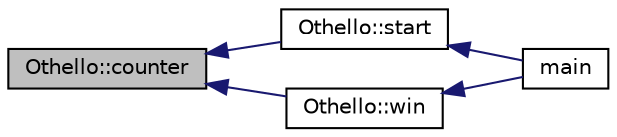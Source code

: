 digraph "Othello::counter"
{
  edge [fontname="Helvetica",fontsize="10",labelfontname="Helvetica",labelfontsize="10"];
  node [fontname="Helvetica",fontsize="10",shape=record];
  rankdir="LR";
  Node10 [label="Othello::counter",height=0.2,width=0.4,color="black", fillcolor="grey75", style="filled", fontcolor="black"];
  Node10 -> Node11 [dir="back",color="midnightblue",fontsize="10",style="solid",fontname="Helvetica"];
  Node11 [label="Othello::start",height=0.2,width=0.4,color="black", fillcolor="white", style="filled",URL="$class_othello.html#afbd303f619ad4aa032aac05745f333cd"];
  Node11 -> Node12 [dir="back",color="midnightblue",fontsize="10",style="solid",fontname="Helvetica"];
  Node12 [label="main",height=0.2,width=0.4,color="black", fillcolor="white", style="filled",URL="$main_8cpp.html#a3c04138a5bfe5d72780bb7e82a18e627"];
  Node10 -> Node13 [dir="back",color="midnightblue",fontsize="10",style="solid",fontname="Helvetica"];
  Node13 [label="Othello::win",height=0.2,width=0.4,color="black", fillcolor="white", style="filled",URL="$class_othello.html#aa988281f6c8107e7d078de68e9ae9d3d"];
  Node13 -> Node12 [dir="back",color="midnightblue",fontsize="10",style="solid",fontname="Helvetica"];
}
